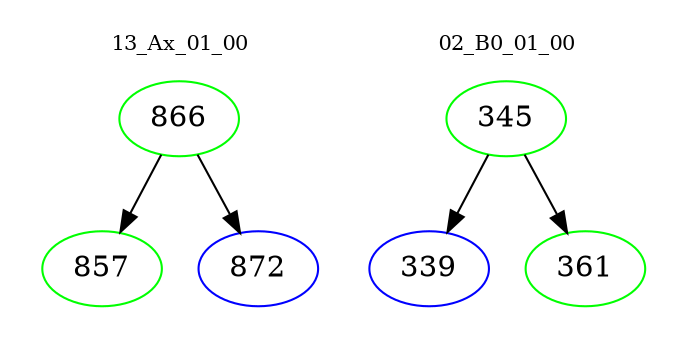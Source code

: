 digraph{
subgraph cluster_0 {
color = white
label = "13_Ax_01_00";
fontsize=10;
T0_866 [label="866", color="green"]
T0_866 -> T0_857 [color="black"]
T0_857 [label="857", color="green"]
T0_866 -> T0_872 [color="black"]
T0_872 [label="872", color="blue"]
}
subgraph cluster_1 {
color = white
label = "02_B0_01_00";
fontsize=10;
T1_345 [label="345", color="green"]
T1_345 -> T1_339 [color="black"]
T1_339 [label="339", color="blue"]
T1_345 -> T1_361 [color="black"]
T1_361 [label="361", color="green"]
}
}
